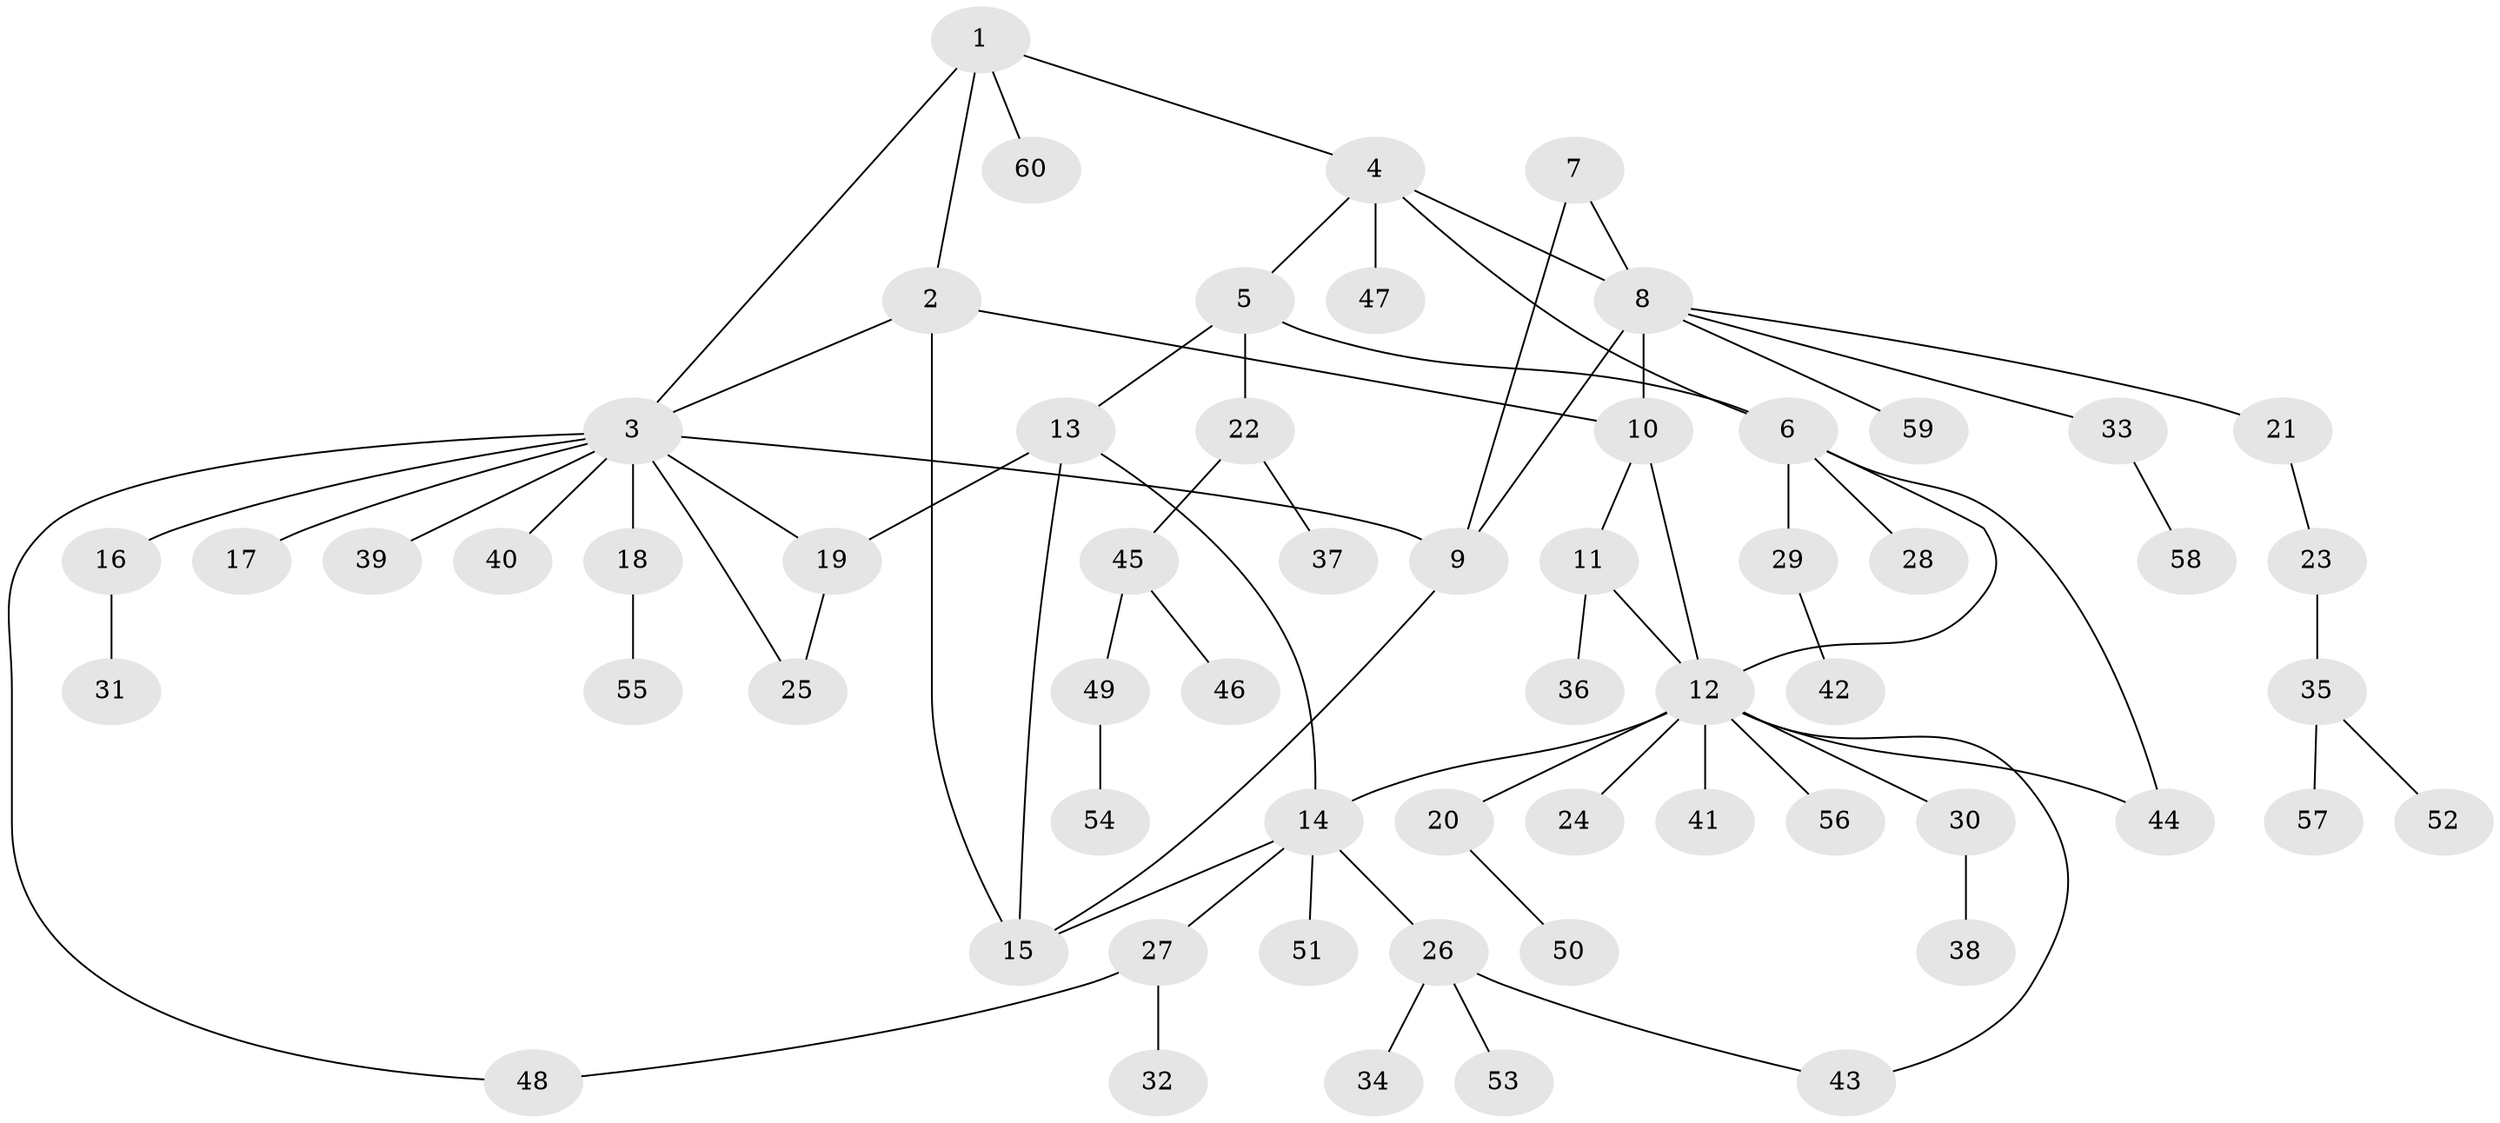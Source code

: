 // Generated by graph-tools (version 1.1) at 2025/37/03/09/25 02:37:45]
// undirected, 60 vertices, 75 edges
graph export_dot {
graph [start="1"]
  node [color=gray90,style=filled];
  1;
  2;
  3;
  4;
  5;
  6;
  7;
  8;
  9;
  10;
  11;
  12;
  13;
  14;
  15;
  16;
  17;
  18;
  19;
  20;
  21;
  22;
  23;
  24;
  25;
  26;
  27;
  28;
  29;
  30;
  31;
  32;
  33;
  34;
  35;
  36;
  37;
  38;
  39;
  40;
  41;
  42;
  43;
  44;
  45;
  46;
  47;
  48;
  49;
  50;
  51;
  52;
  53;
  54;
  55;
  56;
  57;
  58;
  59;
  60;
  1 -- 2;
  1 -- 3;
  1 -- 4;
  1 -- 60;
  2 -- 3;
  2 -- 10;
  2 -- 15;
  3 -- 9;
  3 -- 16;
  3 -- 17;
  3 -- 18;
  3 -- 19;
  3 -- 25;
  3 -- 39;
  3 -- 40;
  3 -- 48;
  4 -- 5;
  4 -- 6;
  4 -- 8;
  4 -- 47;
  5 -- 6;
  5 -- 13;
  5 -- 22;
  6 -- 12;
  6 -- 28;
  6 -- 29;
  6 -- 44;
  7 -- 8;
  7 -- 9;
  8 -- 9;
  8 -- 10;
  8 -- 21;
  8 -- 33;
  8 -- 59;
  9 -- 15;
  10 -- 11;
  10 -- 12;
  11 -- 12;
  11 -- 36;
  12 -- 14;
  12 -- 20;
  12 -- 24;
  12 -- 30;
  12 -- 41;
  12 -- 43;
  12 -- 44;
  12 -- 56;
  13 -- 14;
  13 -- 15;
  13 -- 19;
  14 -- 15;
  14 -- 26;
  14 -- 27;
  14 -- 51;
  16 -- 31;
  18 -- 55;
  19 -- 25;
  20 -- 50;
  21 -- 23;
  22 -- 37;
  22 -- 45;
  23 -- 35;
  26 -- 34;
  26 -- 43;
  26 -- 53;
  27 -- 32;
  27 -- 48;
  29 -- 42;
  30 -- 38;
  33 -- 58;
  35 -- 52;
  35 -- 57;
  45 -- 46;
  45 -- 49;
  49 -- 54;
}
